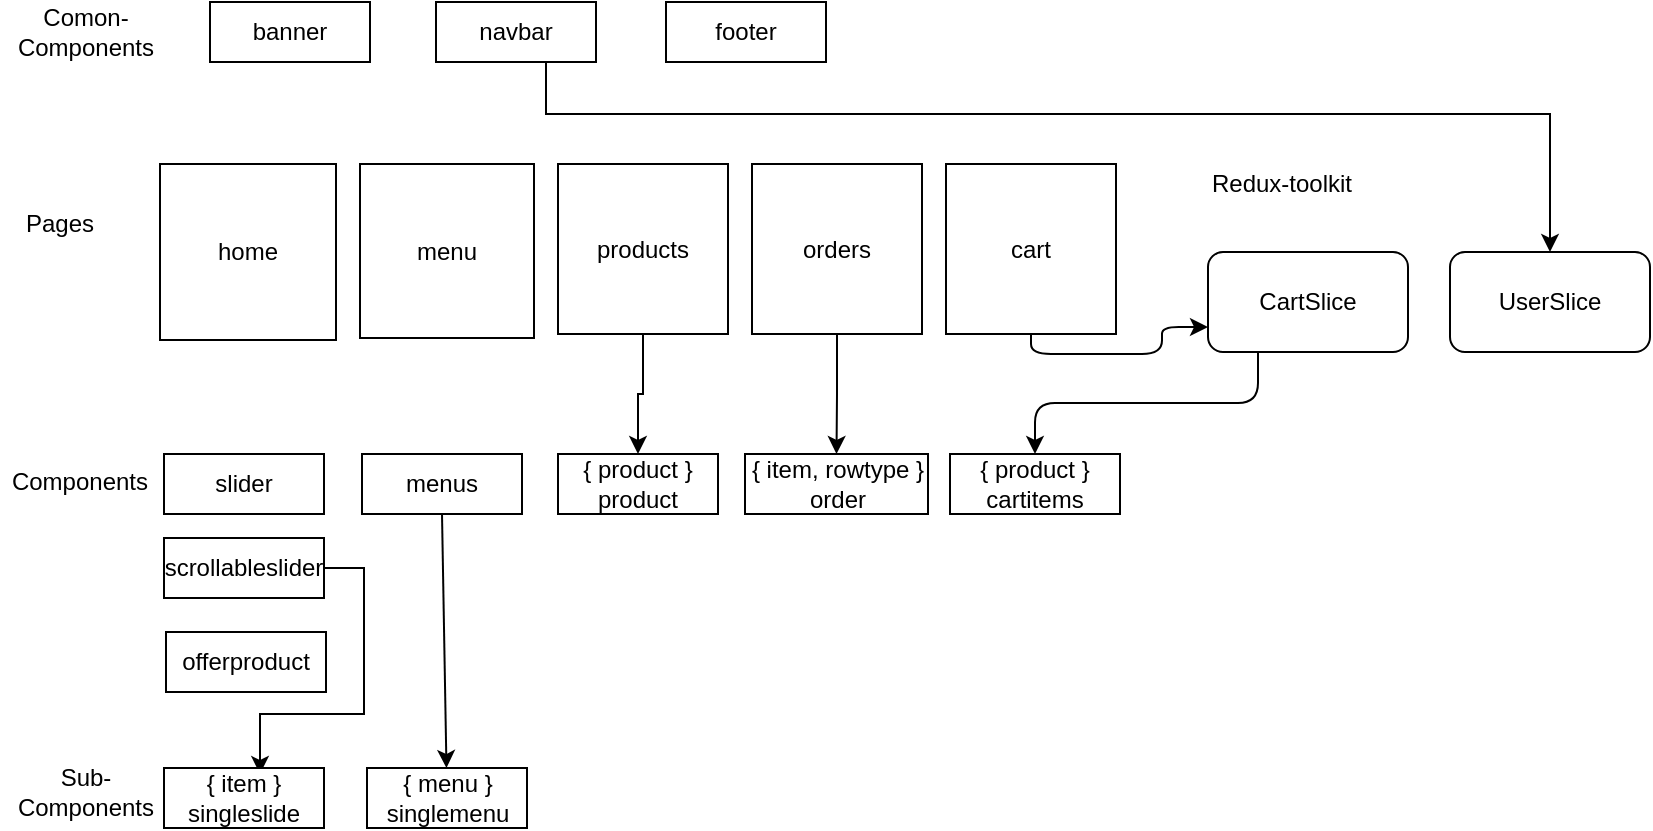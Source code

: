<mxfile>
    <diagram name="Page-1" id="bHuYocwW-ojT8QTPDphI">
        <mxGraphModel dx="866" dy="455" grid="0" gridSize="10" guides="1" tooltips="1" connect="1" arrows="1" fold="1" page="1" pageScale="1" pageWidth="850" pageHeight="1100" math="0" shadow="0">
            <root>
                <mxCell id="0"/>
                <mxCell id="1" parent="0"/>
                <mxCell id="hh8J1OoC_zAwZTJa-RJf-1" value="home" style="whiteSpace=wrap;html=1;aspect=fixed;" parent="1" vertex="1">
                    <mxGeometry x="80" y="105" width="88" height="88" as="geometry"/>
                </mxCell>
                <mxCell id="hh8J1OoC_zAwZTJa-RJf-2" value="Pages" style="text;html=1;strokeColor=none;fillColor=none;align=center;verticalAlign=middle;whiteSpace=wrap;rounded=0;" parent="1" vertex="1">
                    <mxGeometry y="120" width="60" height="30" as="geometry"/>
                </mxCell>
                <mxCell id="hh8J1OoC_zAwZTJa-RJf-3" value="Components" style="text;html=1;strokeColor=none;fillColor=none;align=center;verticalAlign=middle;whiteSpace=wrap;rounded=0;" parent="1" vertex="1">
                    <mxGeometry y="249" width="80" height="30" as="geometry"/>
                </mxCell>
                <mxCell id="hh8J1OoC_zAwZTJa-RJf-4" value="Sub-Components" style="text;html=1;strokeColor=none;fillColor=none;align=center;verticalAlign=middle;whiteSpace=wrap;rounded=0;" parent="1" vertex="1">
                    <mxGeometry x="3" y="404" width="80" height="30" as="geometry"/>
                </mxCell>
                <mxCell id="5" style="edgeStyle=orthogonalEdgeStyle;html=1;exitX=0.5;exitY=1;exitDx=0;exitDy=0;entryX=0;entryY=0.75;entryDx=0;entryDy=0;" edge="1" parent="1" source="hh8J1OoC_zAwZTJa-RJf-5" target="hh8J1OoC_zAwZTJa-RJf-29">
                    <mxGeometry relative="1" as="geometry"/>
                </mxCell>
                <mxCell id="hh8J1OoC_zAwZTJa-RJf-5" value="cart" style="whiteSpace=wrap;html=1;aspect=fixed;" parent="1" vertex="1">
                    <mxGeometry x="473" y="105" width="85" height="85" as="geometry"/>
                </mxCell>
                <mxCell id="hh8J1OoC_zAwZTJa-RJf-44" style="edgeStyle=orthogonalEdgeStyle;rounded=0;orthogonalLoop=1;jettySize=auto;html=1;exitX=0.5;exitY=1;exitDx=0;exitDy=0;entryX=0.5;entryY=0;entryDx=0;entryDy=0;" parent="1" source="hh8J1OoC_zAwZTJa-RJf-6" target="hh8J1OoC_zAwZTJa-RJf-19" edge="1">
                    <mxGeometry relative="1" as="geometry"/>
                </mxCell>
                <mxCell id="hh8J1OoC_zAwZTJa-RJf-6" value="products" style="whiteSpace=wrap;html=1;aspect=fixed;" parent="1" vertex="1">
                    <mxGeometry x="279" y="105" width="85" height="85" as="geometry"/>
                </mxCell>
                <mxCell id="hh8J1OoC_zAwZTJa-RJf-45" style="edgeStyle=orthogonalEdgeStyle;rounded=0;orthogonalLoop=1;jettySize=auto;html=1;exitX=0.5;exitY=1;exitDx=0;exitDy=0;entryX=0.5;entryY=0;entryDx=0;entryDy=0;" parent="1" source="hh8J1OoC_zAwZTJa-RJf-7" target="hh8J1OoC_zAwZTJa-RJf-20" edge="1">
                    <mxGeometry relative="1" as="geometry"/>
                </mxCell>
                <mxCell id="hh8J1OoC_zAwZTJa-RJf-7" value="orders" style="whiteSpace=wrap;html=1;aspect=fixed;" parent="1" vertex="1">
                    <mxGeometry x="376" y="105" width="85" height="85" as="geometry"/>
                </mxCell>
                <mxCell id="hh8J1OoC_zAwZTJa-RJf-8" value="menu" style="whiteSpace=wrap;html=1;aspect=fixed;" parent="1" vertex="1">
                    <mxGeometry x="180" y="105" width="87" height="87" as="geometry"/>
                </mxCell>
                <mxCell id="hh8J1OoC_zAwZTJa-RJf-13" value="Redux-toolkit" style="text;html=1;strokeColor=none;fillColor=none;align=center;verticalAlign=middle;whiteSpace=wrap;rounded=0;" parent="1" vertex="1">
                    <mxGeometry x="601" y="100" width="80" height="30" as="geometry"/>
                </mxCell>
                <mxCell id="hh8J1OoC_zAwZTJa-RJf-14" value="banner" style="rounded=0;whiteSpace=wrap;html=1;" parent="1" vertex="1">
                    <mxGeometry x="105" y="24" width="80" height="30" as="geometry"/>
                </mxCell>
                <mxCell id="hh8J1OoC_zAwZTJa-RJf-15" value="{ product }&lt;br&gt;cartitems" style="rounded=0;whiteSpace=wrap;html=1;" parent="1" vertex="1">
                    <mxGeometry x="475" y="250" width="85" height="30" as="geometry"/>
                </mxCell>
                <mxCell id="hh8J1OoC_zAwZTJa-RJf-16" value="footer" style="rounded=0;whiteSpace=wrap;html=1;" parent="1" vertex="1">
                    <mxGeometry x="333" y="24" width="80" height="30" as="geometry"/>
                </mxCell>
                <mxCell id="hh8J1OoC_zAwZTJa-RJf-43" style="edgeStyle=orthogonalEdgeStyle;rounded=0;orthogonalLoop=1;jettySize=auto;html=1;exitX=1;exitY=0.5;exitDx=0;exitDy=0;entryX=0.6;entryY=0.1;entryDx=0;entryDy=0;entryPerimeter=0;" parent="1" source="hh8J1OoC_zAwZTJa-RJf-17" target="hh8J1OoC_zAwZTJa-RJf-28" edge="1">
                    <mxGeometry relative="1" as="geometry">
                        <Array as="points">
                            <mxPoint x="182" y="307"/>
                            <mxPoint x="182" y="380"/>
                            <mxPoint x="130" y="380"/>
                        </Array>
                    </mxGeometry>
                </mxCell>
                <mxCell id="hh8J1OoC_zAwZTJa-RJf-17" value="scrollableslider" style="rounded=0;whiteSpace=wrap;html=1;" parent="1" vertex="1">
                    <mxGeometry x="82" y="292" width="80" height="30" as="geometry"/>
                </mxCell>
                <mxCell id="hh8J1OoC_zAwZTJa-RJf-18" value="offerproduct" style="rounded=0;whiteSpace=wrap;html=1;" parent="1" vertex="1">
                    <mxGeometry x="83" y="339" width="80" height="30" as="geometry"/>
                </mxCell>
                <mxCell id="hh8J1OoC_zAwZTJa-RJf-19" value="{ product }&lt;br&gt;product" style="rounded=0;whiteSpace=wrap;html=1;" parent="1" vertex="1">
                    <mxGeometry x="279" y="250" width="80" height="30" as="geometry"/>
                </mxCell>
                <mxCell id="hh8J1OoC_zAwZTJa-RJf-20" value="{ item, rowtype }&lt;br&gt;order" style="rounded=0;whiteSpace=wrap;html=1;" parent="1" vertex="1">
                    <mxGeometry x="372.5" y="250" width="91.5" height="30" as="geometry"/>
                </mxCell>
                <mxCell id="hh8J1OoC_zAwZTJa-RJf-41" style="edgeStyle=orthogonalEdgeStyle;rounded=0;orthogonalLoop=1;jettySize=auto;html=1;exitX=0.5;exitY=1;exitDx=0;exitDy=0;entryX=0.5;entryY=0;entryDx=0;entryDy=0;" parent="1" source="hh8J1OoC_zAwZTJa-RJf-21" target="hh8J1OoC_zAwZTJa-RJf-30" edge="1">
                    <mxGeometry relative="1" as="geometry">
                        <Array as="points">
                            <mxPoint x="273" y="80"/>
                            <mxPoint x="775" y="80"/>
                        </Array>
                    </mxGeometry>
                </mxCell>
                <mxCell id="hh8J1OoC_zAwZTJa-RJf-21" value="navbar" style="rounded=0;whiteSpace=wrap;html=1;" parent="1" vertex="1">
                    <mxGeometry x="218" y="24" width="80" height="30" as="geometry"/>
                </mxCell>
                <mxCell id="hh8J1OoC_zAwZTJa-RJf-22" value="{ menu }&lt;br&gt;singlemenu" style="rounded=0;whiteSpace=wrap;html=1;" parent="1" vertex="1">
                    <mxGeometry x="183.5" y="407" width="80" height="30" as="geometry"/>
                </mxCell>
                <mxCell id="2" style="edgeStyle=none;html=1;exitX=0.5;exitY=1;exitDx=0;exitDy=0;" parent="1" source="hh8J1OoC_zAwZTJa-RJf-23" target="hh8J1OoC_zAwZTJa-RJf-22" edge="1">
                    <mxGeometry relative="1" as="geometry"/>
                </mxCell>
                <mxCell id="hh8J1OoC_zAwZTJa-RJf-23" value="menus" style="rounded=0;whiteSpace=wrap;html=1;" parent="1" vertex="1">
                    <mxGeometry x="181" y="250" width="80" height="30" as="geometry"/>
                </mxCell>
                <mxCell id="hh8J1OoC_zAwZTJa-RJf-27" value="slider" style="rounded=0;whiteSpace=wrap;html=1;" parent="1" vertex="1">
                    <mxGeometry x="82" y="250" width="80" height="30" as="geometry"/>
                </mxCell>
                <mxCell id="hh8J1OoC_zAwZTJa-RJf-28" value="{ item }&lt;br&gt;singleslide" style="rounded=0;whiteSpace=wrap;html=1;" parent="1" vertex="1">
                    <mxGeometry x="82" y="407" width="80" height="30" as="geometry"/>
                </mxCell>
                <mxCell id="6" style="edgeStyle=orthogonalEdgeStyle;html=1;exitX=0.25;exitY=1;exitDx=0;exitDy=0;entryX=0.5;entryY=0;entryDx=0;entryDy=0;" edge="1" parent="1" source="hh8J1OoC_zAwZTJa-RJf-29" target="hh8J1OoC_zAwZTJa-RJf-15">
                    <mxGeometry relative="1" as="geometry"/>
                </mxCell>
                <mxCell id="hh8J1OoC_zAwZTJa-RJf-29" value="CartSlice" style="rounded=1;whiteSpace=wrap;html=1;" parent="1" vertex="1">
                    <mxGeometry x="604" y="149" width="100" height="50" as="geometry"/>
                </mxCell>
                <mxCell id="hh8J1OoC_zAwZTJa-RJf-30" value="UserSlice" style="rounded=1;whiteSpace=wrap;html=1;" parent="1" vertex="1">
                    <mxGeometry x="725" y="149" width="100" height="50" as="geometry"/>
                </mxCell>
                <mxCell id="hh8J1OoC_zAwZTJa-RJf-32" value="Comon-Components" style="text;html=1;strokeColor=none;fillColor=none;align=center;verticalAlign=middle;whiteSpace=wrap;rounded=0;" parent="1" vertex="1">
                    <mxGeometry x="3" y="24" width="80" height="30" as="geometry"/>
                </mxCell>
            </root>
        </mxGraphModel>
    </diagram>
</mxfile>